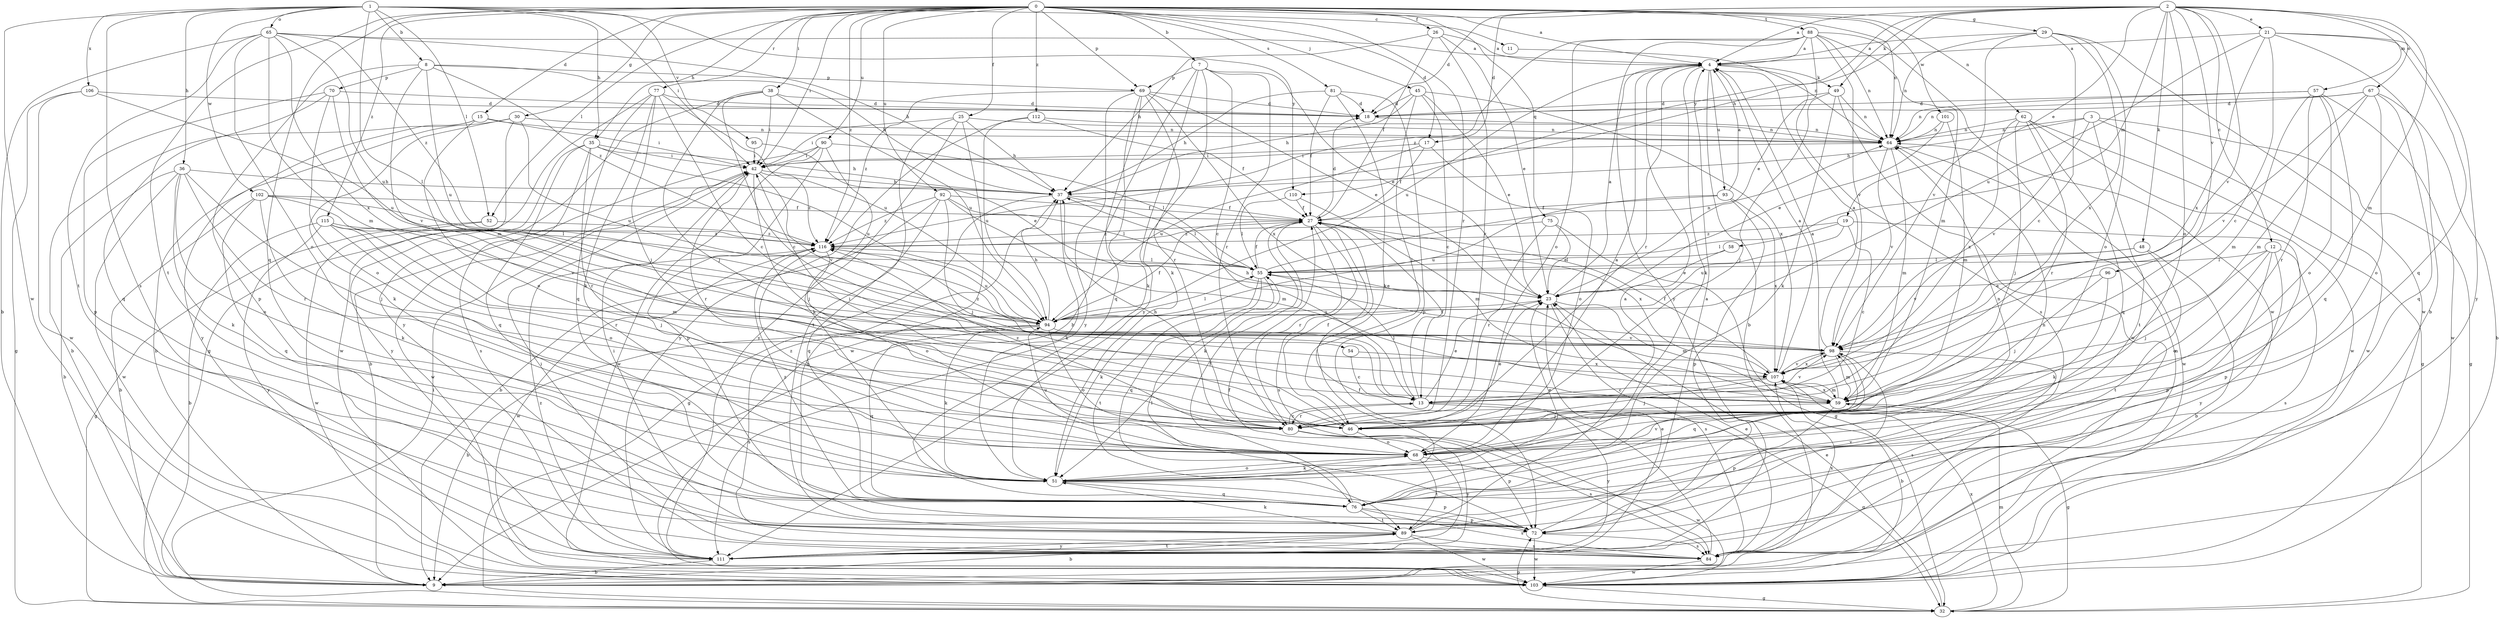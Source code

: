 strict digraph  {
0;
1;
2;
3;
4;
7;
8;
9;
11;
12;
13;
15;
17;
18;
19;
21;
23;
25;
26;
27;
29;
30;
32;
35;
36;
37;
38;
42;
45;
46;
48;
49;
51;
52;
54;
55;
57;
58;
59;
62;
64;
65;
67;
68;
69;
70;
72;
75;
76;
77;
80;
81;
84;
88;
89;
90;
92;
93;
94;
95;
96;
98;
101;
102;
103;
106;
107;
110;
111;
112;
115;
116;
0 -> 4  [label=a];
0 -> 7  [label=b];
0 -> 15  [label=d];
0 -> 17  [label=d];
0 -> 25  [label=f];
0 -> 26  [label=f];
0 -> 29  [label=g];
0 -> 30  [label=g];
0 -> 35  [label=h];
0 -> 38  [label=i];
0 -> 42  [label=i];
0 -> 45  [label=j];
0 -> 52  [label=l];
0 -> 62  [label=n];
0 -> 64  [label=n];
0 -> 69  [label=p];
0 -> 75  [label=q];
0 -> 76  [label=q];
0 -> 77  [label=r];
0 -> 80  [label=r];
0 -> 81  [label=s];
0 -> 88  [label=t];
0 -> 89  [label=t];
0 -> 90  [label=u];
0 -> 92  [label=u];
0 -> 101  [label=w];
0 -> 112  [label=z];
0 -> 115  [label=z];
0 -> 116  [label=z];
1 -> 8  [label=b];
1 -> 11  [label=c];
1 -> 35  [label=h];
1 -> 36  [label=h];
1 -> 42  [label=i];
1 -> 52  [label=l];
1 -> 54  [label=l];
1 -> 65  [label=o];
1 -> 84  [label=s];
1 -> 95  [label=v];
1 -> 102  [label=w];
1 -> 103  [label=w];
1 -> 106  [label=x];
1 -> 110  [label=y];
2 -> 4  [label=a];
2 -> 12  [label=c];
2 -> 17  [label=d];
2 -> 18  [label=d];
2 -> 19  [label=e];
2 -> 21  [label=e];
2 -> 37  [label=h];
2 -> 48  [label=k];
2 -> 49  [label=k];
2 -> 57  [label=m];
2 -> 58  [label=m];
2 -> 59  [label=m];
2 -> 67  [label=o];
2 -> 68  [label=o];
2 -> 96  [label=v];
2 -> 98  [label=v];
2 -> 110  [label=y];
3 -> 32  [label=g];
3 -> 37  [label=h];
3 -> 64  [label=n];
3 -> 89  [label=t];
3 -> 98  [label=v];
3 -> 103  [label=w];
4 -> 9  [label=b];
4 -> 49  [label=k];
4 -> 51  [label=k];
4 -> 80  [label=r];
4 -> 84  [label=s];
4 -> 93  [label=u];
4 -> 94  [label=u];
7 -> 9  [label=b];
7 -> 13  [label=c];
7 -> 23  [label=e];
7 -> 51  [label=k];
7 -> 69  [label=p];
7 -> 80  [label=r];
7 -> 111  [label=y];
8 -> 37  [label=h];
8 -> 59  [label=m];
8 -> 69  [label=p];
8 -> 70  [label=p];
8 -> 72  [label=p];
8 -> 94  [label=u];
8 -> 116  [label=z];
11 -> 64  [label=n];
12 -> 46  [label=j];
12 -> 55  [label=l];
12 -> 68  [label=o];
12 -> 72  [label=p];
12 -> 84  [label=s];
12 -> 111  [label=y];
13 -> 23  [label=e];
13 -> 27  [label=f];
13 -> 32  [label=g];
13 -> 55  [label=l];
13 -> 80  [label=r];
13 -> 98  [label=v];
13 -> 111  [label=y];
15 -> 9  [label=b];
15 -> 42  [label=i];
15 -> 64  [label=n];
15 -> 68  [label=o];
15 -> 111  [label=y];
17 -> 27  [label=f];
17 -> 42  [label=i];
17 -> 68  [label=o];
17 -> 94  [label=u];
18 -> 64  [label=n];
19 -> 13  [label=c];
19 -> 55  [label=l];
19 -> 72  [label=p];
19 -> 94  [label=u];
19 -> 116  [label=z];
21 -> 4  [label=a];
21 -> 9  [label=b];
21 -> 13  [label=c];
21 -> 76  [label=q];
21 -> 94  [label=u];
21 -> 107  [label=x];
21 -> 111  [label=y];
23 -> 4  [label=a];
23 -> 59  [label=m];
23 -> 84  [label=s];
23 -> 94  [label=u];
25 -> 37  [label=h];
25 -> 42  [label=i];
25 -> 64  [label=n];
25 -> 89  [label=t];
25 -> 103  [label=w];
25 -> 111  [label=y];
26 -> 4  [label=a];
26 -> 23  [label=e];
26 -> 27  [label=f];
26 -> 37  [label=h];
26 -> 80  [label=r];
27 -> 18  [label=d];
27 -> 51  [label=k];
27 -> 80  [label=r];
27 -> 84  [label=s];
27 -> 107  [label=x];
27 -> 116  [label=z];
29 -> 4  [label=a];
29 -> 13  [label=c];
29 -> 64  [label=n];
29 -> 68  [label=o];
29 -> 98  [label=v];
29 -> 103  [label=w];
29 -> 107  [label=x];
30 -> 9  [label=b];
30 -> 51  [label=k];
30 -> 64  [label=n];
30 -> 94  [label=u];
30 -> 103  [label=w];
32 -> 23  [label=e];
32 -> 42  [label=i];
32 -> 59  [label=m];
32 -> 72  [label=p];
32 -> 107  [label=x];
35 -> 37  [label=h];
35 -> 42  [label=i];
35 -> 76  [label=q];
35 -> 80  [label=r];
35 -> 84  [label=s];
35 -> 94  [label=u];
35 -> 111  [label=y];
36 -> 9  [label=b];
36 -> 37  [label=h];
36 -> 46  [label=j];
36 -> 51  [label=k];
36 -> 68  [label=o];
36 -> 80  [label=r];
36 -> 103  [label=w];
37 -> 27  [label=f];
37 -> 32  [label=g];
37 -> 51  [label=k];
37 -> 55  [label=l];
38 -> 13  [label=c];
38 -> 18  [label=d];
38 -> 42  [label=i];
38 -> 46  [label=j];
38 -> 94  [label=u];
38 -> 111  [label=y];
42 -> 37  [label=h];
42 -> 46  [label=j];
42 -> 80  [label=r];
42 -> 98  [label=v];
42 -> 103  [label=w];
42 -> 116  [label=z];
45 -> 13  [label=c];
45 -> 18  [label=d];
45 -> 23  [label=e];
45 -> 37  [label=h];
45 -> 46  [label=j];
45 -> 107  [label=x];
46 -> 23  [label=e];
46 -> 27  [label=f];
46 -> 42  [label=i];
46 -> 68  [label=o];
48 -> 9  [label=b];
48 -> 55  [label=l];
48 -> 89  [label=t];
48 -> 98  [label=v];
49 -> 18  [label=d];
49 -> 46  [label=j];
49 -> 51  [label=k];
49 -> 64  [label=n];
49 -> 103  [label=w];
51 -> 23  [label=e];
51 -> 68  [label=o];
51 -> 72  [label=p];
51 -> 76  [label=q];
52 -> 32  [label=g];
52 -> 103  [label=w];
52 -> 116  [label=z];
54 -> 13  [label=c];
54 -> 107  [label=x];
55 -> 23  [label=e];
55 -> 27  [label=f];
55 -> 51  [label=k];
55 -> 64  [label=n];
55 -> 76  [label=q];
55 -> 89  [label=t];
57 -> 18  [label=d];
57 -> 59  [label=m];
57 -> 64  [label=n];
57 -> 68  [label=o];
57 -> 76  [label=q];
57 -> 80  [label=r];
57 -> 103  [label=w];
58 -> 23  [label=e];
58 -> 55  [label=l];
59 -> 4  [label=a];
59 -> 32  [label=g];
59 -> 46  [label=j];
59 -> 72  [label=p];
59 -> 107  [label=x];
62 -> 32  [label=g];
62 -> 46  [label=j];
62 -> 64  [label=n];
62 -> 76  [label=q];
62 -> 80  [label=r];
62 -> 103  [label=w];
62 -> 107  [label=x];
64 -> 42  [label=i];
64 -> 59  [label=m];
64 -> 98  [label=v];
64 -> 103  [label=w];
65 -> 4  [label=a];
65 -> 9  [label=b];
65 -> 37  [label=h];
65 -> 59  [label=m];
65 -> 68  [label=o];
65 -> 89  [label=t];
65 -> 94  [label=u];
65 -> 107  [label=x];
65 -> 116  [label=z];
67 -> 9  [label=b];
67 -> 18  [label=d];
67 -> 59  [label=m];
67 -> 64  [label=n];
67 -> 68  [label=o];
67 -> 76  [label=q];
67 -> 98  [label=v];
68 -> 4  [label=a];
68 -> 51  [label=k];
68 -> 64  [label=n];
68 -> 89  [label=t];
68 -> 94  [label=u];
68 -> 103  [label=w];
68 -> 116  [label=z];
69 -> 18  [label=d];
69 -> 23  [label=e];
69 -> 51  [label=k];
69 -> 76  [label=q];
69 -> 80  [label=r];
69 -> 107  [label=x];
69 -> 111  [label=y];
69 -> 116  [label=z];
70 -> 18  [label=d];
70 -> 68  [label=o];
70 -> 72  [label=p];
70 -> 76  [label=q];
70 -> 98  [label=v];
72 -> 4  [label=a];
72 -> 37  [label=h];
72 -> 55  [label=l];
72 -> 84  [label=s];
72 -> 103  [label=w];
75 -> 23  [label=e];
75 -> 32  [label=g];
75 -> 80  [label=r];
75 -> 116  [label=z];
76 -> 27  [label=f];
76 -> 64  [label=n];
76 -> 72  [label=p];
76 -> 84  [label=s];
76 -> 89  [label=t];
76 -> 98  [label=v];
76 -> 116  [label=z];
77 -> 13  [label=c];
77 -> 18  [label=d];
77 -> 32  [label=g];
77 -> 46  [label=j];
77 -> 51  [label=k];
77 -> 76  [label=q];
77 -> 94  [label=u];
80 -> 13  [label=c];
80 -> 37  [label=h];
80 -> 72  [label=p];
80 -> 84  [label=s];
80 -> 111  [label=y];
80 -> 116  [label=z];
81 -> 18  [label=d];
81 -> 27  [label=f];
81 -> 37  [label=h];
81 -> 51  [label=k];
81 -> 72  [label=p];
84 -> 23  [label=e];
84 -> 27  [label=f];
84 -> 42  [label=i];
84 -> 64  [label=n];
84 -> 103  [label=w];
84 -> 107  [label=x];
88 -> 4  [label=a];
88 -> 23  [label=e];
88 -> 59  [label=m];
88 -> 64  [label=n];
88 -> 68  [label=o];
88 -> 98  [label=v];
88 -> 103  [label=w];
88 -> 111  [label=y];
88 -> 116  [label=z];
89 -> 4  [label=a];
89 -> 9  [label=b];
89 -> 42  [label=i];
89 -> 51  [label=k];
89 -> 84  [label=s];
89 -> 98  [label=v];
89 -> 103  [label=w];
89 -> 111  [label=y];
90 -> 9  [label=b];
90 -> 42  [label=i];
90 -> 51  [label=k];
90 -> 55  [label=l];
90 -> 72  [label=p];
90 -> 103  [label=w];
92 -> 9  [label=b];
92 -> 27  [label=f];
92 -> 46  [label=j];
92 -> 55  [label=l];
92 -> 59  [label=m];
92 -> 76  [label=q];
92 -> 116  [label=z];
93 -> 4  [label=a];
93 -> 27  [label=f];
93 -> 72  [label=p];
93 -> 94  [label=u];
93 -> 107  [label=x];
94 -> 9  [label=b];
94 -> 27  [label=f];
94 -> 37  [label=h];
94 -> 51  [label=k];
94 -> 55  [label=l];
94 -> 68  [label=o];
94 -> 76  [label=q];
94 -> 84  [label=s];
94 -> 98  [label=v];
95 -> 23  [label=e];
95 -> 42  [label=i];
96 -> 23  [label=e];
96 -> 46  [label=j];
96 -> 51  [label=k];
98 -> 4  [label=a];
98 -> 37  [label=h];
98 -> 59  [label=m];
98 -> 76  [label=q];
98 -> 84  [label=s];
98 -> 107  [label=x];
98 -> 116  [label=z];
101 -> 23  [label=e];
101 -> 59  [label=m];
101 -> 64  [label=n];
102 -> 9  [label=b];
102 -> 27  [label=f];
102 -> 51  [label=k];
102 -> 55  [label=l];
102 -> 76  [label=q];
102 -> 98  [label=v];
103 -> 32  [label=g];
106 -> 18  [label=d];
106 -> 32  [label=g];
106 -> 94  [label=u];
106 -> 103  [label=w];
107 -> 4  [label=a];
107 -> 9  [label=b];
107 -> 13  [label=c];
107 -> 27  [label=f];
107 -> 46  [label=j];
107 -> 59  [label=m];
107 -> 98  [label=v];
110 -> 27  [label=f];
110 -> 55  [label=l];
110 -> 59  [label=m];
111 -> 9  [label=b];
111 -> 23  [label=e];
111 -> 27  [label=f];
111 -> 89  [label=t];
111 -> 116  [label=z];
112 -> 27  [label=f];
112 -> 64  [label=n];
112 -> 94  [label=u];
112 -> 111  [label=y];
115 -> 9  [label=b];
115 -> 46  [label=j];
115 -> 59  [label=m];
115 -> 68  [label=o];
115 -> 80  [label=r];
115 -> 111  [label=y];
115 -> 116  [label=z];
116 -> 55  [label=l];
116 -> 68  [label=o];
116 -> 94  [label=u];
116 -> 103  [label=w];
}
